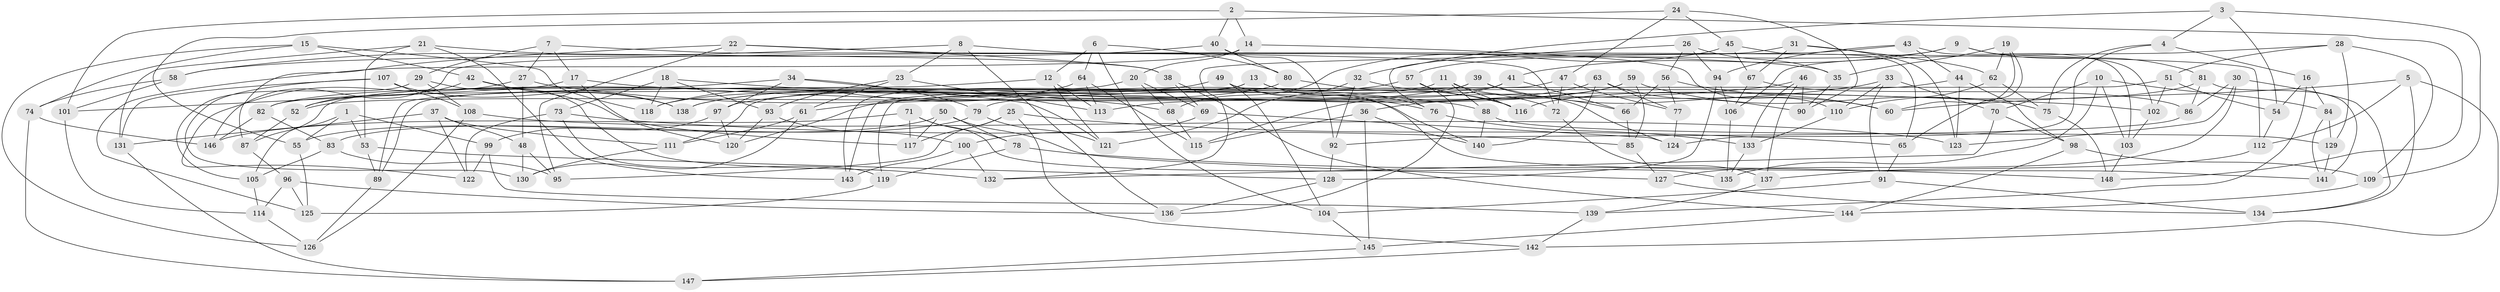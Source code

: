 // Generated by graph-tools (version 1.1) at 2025/16/03/09/25 04:16:28]
// undirected, 148 vertices, 296 edges
graph export_dot {
graph [start="1"]
  node [color=gray90,style=filled];
  1;
  2;
  3;
  4;
  5;
  6;
  7;
  8;
  9;
  10;
  11;
  12;
  13;
  14;
  15;
  16;
  17;
  18;
  19;
  20;
  21;
  22;
  23;
  24;
  25;
  26;
  27;
  28;
  29;
  30;
  31;
  32;
  33;
  34;
  35;
  36;
  37;
  38;
  39;
  40;
  41;
  42;
  43;
  44;
  45;
  46;
  47;
  48;
  49;
  50;
  51;
  52;
  53;
  54;
  55;
  56;
  57;
  58;
  59;
  60;
  61;
  62;
  63;
  64;
  65;
  66;
  67;
  68;
  69;
  70;
  71;
  72;
  73;
  74;
  75;
  76;
  77;
  78;
  79;
  80;
  81;
  82;
  83;
  84;
  85;
  86;
  87;
  88;
  89;
  90;
  91;
  92;
  93;
  94;
  95;
  96;
  97;
  98;
  99;
  100;
  101;
  102;
  103;
  104;
  105;
  106;
  107;
  108;
  109;
  110;
  111;
  112;
  113;
  114;
  115;
  116;
  117;
  118;
  119;
  120;
  121;
  122;
  123;
  124;
  125;
  126;
  127;
  128;
  129;
  130;
  131;
  132;
  133;
  134;
  135;
  136;
  137;
  138;
  139;
  140;
  141;
  142;
  143;
  144;
  145;
  146;
  147;
  148;
  1 -- 53;
  1 -- 105;
  1 -- 99;
  1 -- 55;
  2 -- 40;
  2 -- 14;
  2 -- 148;
  2 -- 101;
  3 -- 109;
  3 -- 32;
  3 -- 54;
  3 -- 4;
  4 -- 75;
  4 -- 16;
  4 -- 124;
  5 -- 112;
  5 -- 60;
  5 -- 134;
  5 -- 142;
  6 -- 12;
  6 -- 80;
  6 -- 104;
  6 -- 64;
  7 -- 29;
  7 -- 72;
  7 -- 17;
  7 -- 27;
  8 -- 23;
  8 -- 58;
  8 -- 112;
  8 -- 136;
  9 -- 57;
  9 -- 81;
  9 -- 41;
  9 -- 102;
  10 -- 84;
  10 -- 135;
  10 -- 103;
  10 -- 70;
  11 -- 52;
  11 -- 88;
  11 -- 124;
  11 -- 116;
  12 -- 121;
  12 -- 113;
  12 -- 89;
  13 -- 141;
  13 -- 87;
  13 -- 143;
  13 -- 76;
  14 -- 125;
  14 -- 110;
  14 -- 20;
  15 -- 42;
  15 -- 126;
  15 -- 118;
  15 -- 74;
  16 -- 54;
  16 -- 139;
  16 -- 84;
  17 -- 101;
  17 -- 120;
  17 -- 102;
  18 -- 68;
  18 -- 73;
  18 -- 118;
  18 -- 93;
  19 -- 62;
  19 -- 65;
  19 -- 35;
  19 -- 60;
  20 -- 68;
  20 -- 69;
  20 -- 82;
  21 -- 53;
  21 -- 143;
  21 -- 131;
  21 -- 38;
  22 -- 87;
  22 -- 95;
  22 -- 35;
  22 -- 38;
  23 -- 61;
  23 -- 113;
  23 -- 93;
  24 -- 55;
  24 -- 45;
  24 -- 47;
  24 -- 90;
  25 -- 117;
  25 -- 95;
  25 -- 142;
  25 -- 65;
  26 -- 94;
  26 -- 56;
  26 -- 76;
  26 -- 35;
  27 -- 48;
  27 -- 122;
  27 -- 88;
  28 -- 129;
  28 -- 51;
  28 -- 109;
  28 -- 106;
  29 -- 105;
  29 -- 108;
  29 -- 132;
  30 -- 134;
  30 -- 86;
  30 -- 127;
  30 -- 123;
  31 -- 146;
  31 -- 67;
  31 -- 62;
  31 -- 123;
  32 -- 72;
  32 -- 92;
  32 -- 121;
  33 -- 36;
  33 -- 91;
  33 -- 70;
  33 -- 110;
  34 -- 121;
  34 -- 97;
  34 -- 82;
  34 -- 79;
  35 -- 90;
  36 -- 140;
  36 -- 145;
  36 -- 115;
  37 -- 122;
  37 -- 111;
  37 -- 48;
  37 -- 131;
  38 -- 144;
  38 -- 69;
  39 -- 97;
  39 -- 66;
  39 -- 60;
  39 -- 89;
  40 -- 58;
  40 -- 92;
  40 -- 80;
  41 -- 111;
  41 -- 115;
  41 -- 66;
  42 -- 52;
  42 -- 117;
  42 -- 138;
  43 -- 94;
  43 -- 132;
  43 -- 44;
  43 -- 103;
  44 -- 98;
  44 -- 123;
  44 -- 79;
  45 -- 68;
  45 -- 65;
  45 -- 67;
  46 -- 133;
  46 -- 90;
  46 -- 61;
  46 -- 137;
  47 -- 72;
  47 -- 77;
  47 -- 143;
  48 -- 130;
  48 -- 95;
  49 -- 140;
  49 -- 76;
  49 -- 52;
  49 -- 104;
  50 -- 78;
  50 -- 127;
  50 -- 55;
  50 -- 117;
  51 -- 102;
  51 -- 54;
  51 -- 119;
  52 -- 87;
  53 -- 89;
  53 -- 128;
  54 -- 112;
  55 -- 125;
  56 -- 60;
  56 -- 77;
  56 -- 66;
  57 -- 136;
  57 -- 116;
  57 -- 138;
  58 -- 101;
  58 -- 74;
  59 -- 85;
  59 -- 120;
  59 -- 75;
  59 -- 113;
  61 -- 111;
  61 -- 130;
  62 -- 75;
  62 -- 110;
  63 -- 77;
  63 -- 138;
  63 -- 90;
  63 -- 140;
  64 -- 115;
  64 -- 118;
  64 -- 113;
  65 -- 91;
  66 -- 85;
  67 -- 86;
  67 -- 106;
  68 -- 115;
  69 -- 124;
  69 -- 100;
  70 -- 132;
  70 -- 98;
  71 -- 78;
  71 -- 117;
  71 -- 146;
  71 -- 135;
  72 -- 137;
  73 -- 122;
  73 -- 85;
  73 -- 119;
  74 -- 146;
  74 -- 147;
  75 -- 148;
  76 -- 133;
  77 -- 124;
  78 -- 119;
  78 -- 148;
  79 -- 83;
  79 -- 121;
  80 -- 116;
  80 -- 118;
  81 -- 141;
  81 -- 86;
  81 -- 116;
  82 -- 83;
  82 -- 146;
  83 -- 95;
  83 -- 105;
  84 -- 141;
  84 -- 129;
  85 -- 127;
  86 -- 92;
  87 -- 96;
  88 -- 140;
  88 -- 129;
  89 -- 126;
  91 -- 104;
  91 -- 134;
  92 -- 128;
  93 -- 100;
  93 -- 120;
  94 -- 106;
  94 -- 128;
  96 -- 125;
  96 -- 136;
  96 -- 114;
  97 -- 99;
  97 -- 120;
  98 -- 109;
  98 -- 144;
  99 -- 122;
  99 -- 139;
  100 -- 143;
  100 -- 132;
  101 -- 114;
  102 -- 103;
  103 -- 148;
  104 -- 145;
  105 -- 114;
  106 -- 135;
  107 -- 130;
  107 -- 138;
  107 -- 108;
  107 -- 131;
  108 -- 126;
  108 -- 123;
  109 -- 144;
  110 -- 133;
  111 -- 130;
  112 -- 137;
  114 -- 126;
  119 -- 125;
  127 -- 134;
  128 -- 136;
  129 -- 141;
  131 -- 147;
  133 -- 135;
  137 -- 139;
  139 -- 142;
  142 -- 147;
  144 -- 145;
  145 -- 147;
}
